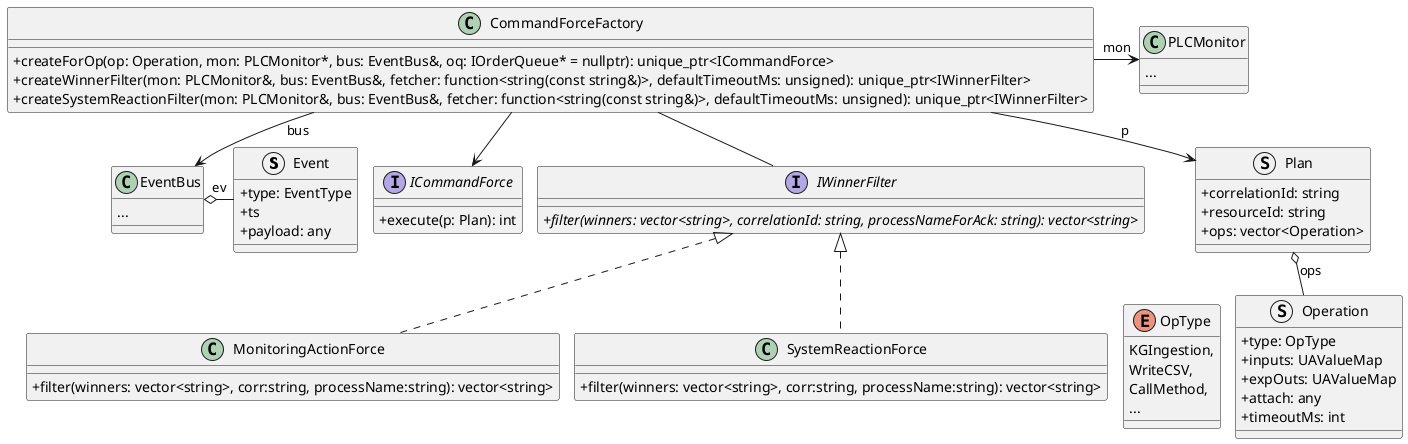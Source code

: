 @startuml CommandForceFactory2
skinparam shadowing false
skinparam classAttributeIconSize 0
' Füge das direkt ganz oben ein:
'skinparam dpi 300                      
' für PNG-Export (ignoriert bei SVG)
skinparam defaultFontName Arial
'skinparam defaultFontSize 16           
' größerer Font = bessere Lesbarkeit
skinparam nodesep 15                  
' Knotenabstand
skinparam ranksep 15                  
' Zeilenabstand
'scale 1.6                              
' zusätzliche Skalierung
'hide empty members
'left to right direction
top to bottom direction

' ---- Event system (minimal) ----
struct Event {
  +type: EventType
  +ts
  +payload: any
}
class EventBus {
    ...
}

' ---- ICommandForce / Factory ----
interface ICommandForce {
  +execute(p: Plan): int
}
class CommandForceFactory {
  +createForOp(op: Operation, mon: PLCMonitor*, bus: EventBus&, oq: IOrderQueue* = nullptr): unique_ptr<ICommandForce>
  +createWinnerFilter(mon: PLCMonitor&, bus: EventBus&, fetcher: function<string(const string&)>, defaultTimeoutMs: unsigned): unique_ptr<IWinnerFilter>
  +createSystemReactionFilter(mon: PLCMonitor&, bus: EventBus&, fetcher: function<string(const string&)>, defaultTimeoutMs: unsigned): unique_ptr<IWinnerFilter>
}

class MonitoringActionForce implements IWinnerFilter {
    +filter(winners: vector<string>, corr:string, processName:string): vector<string> 
}
class SystemReactionForce implements IWinnerFilter {
    +filter(winners: vector<string>, corr:string, processName:string): vector<string> 
}

' ---- Filter interface ----
interface IWinnerFilter {
  {abstract} +filter(winners: vector<string>, correlationId: string, processNameForAck: string): vector<string>
}


' ---- Plan / Operation / Params ----
struct Plan {
  +correlationId: string
  +resourceId: string
  +ops: vector<Operation>
}
together {
struct Operation {
  +type: OpType
  +inputs: UAValueMap
  +expOuts: UAValueMap
  +attach: any
  +timeoutMs: int
}
enum OpType {
  KGIngestion, 
  WriteCSV, 
  CallMethod, 
  ...
}
}
class PLCMonitor {
    ...
}

' ---- Relations ----
CommandForceFactory --> ICommandForce 
CommandForceFactory -- IWinnerFilter
CommandForceFactory --> EventBus : bus
EventBus o- Event: ev
Plan o-- Operation: ops
CommandForceFactory -> PLCMonitor : mon
CommandForceFactory --> Plan : p

@enduml

